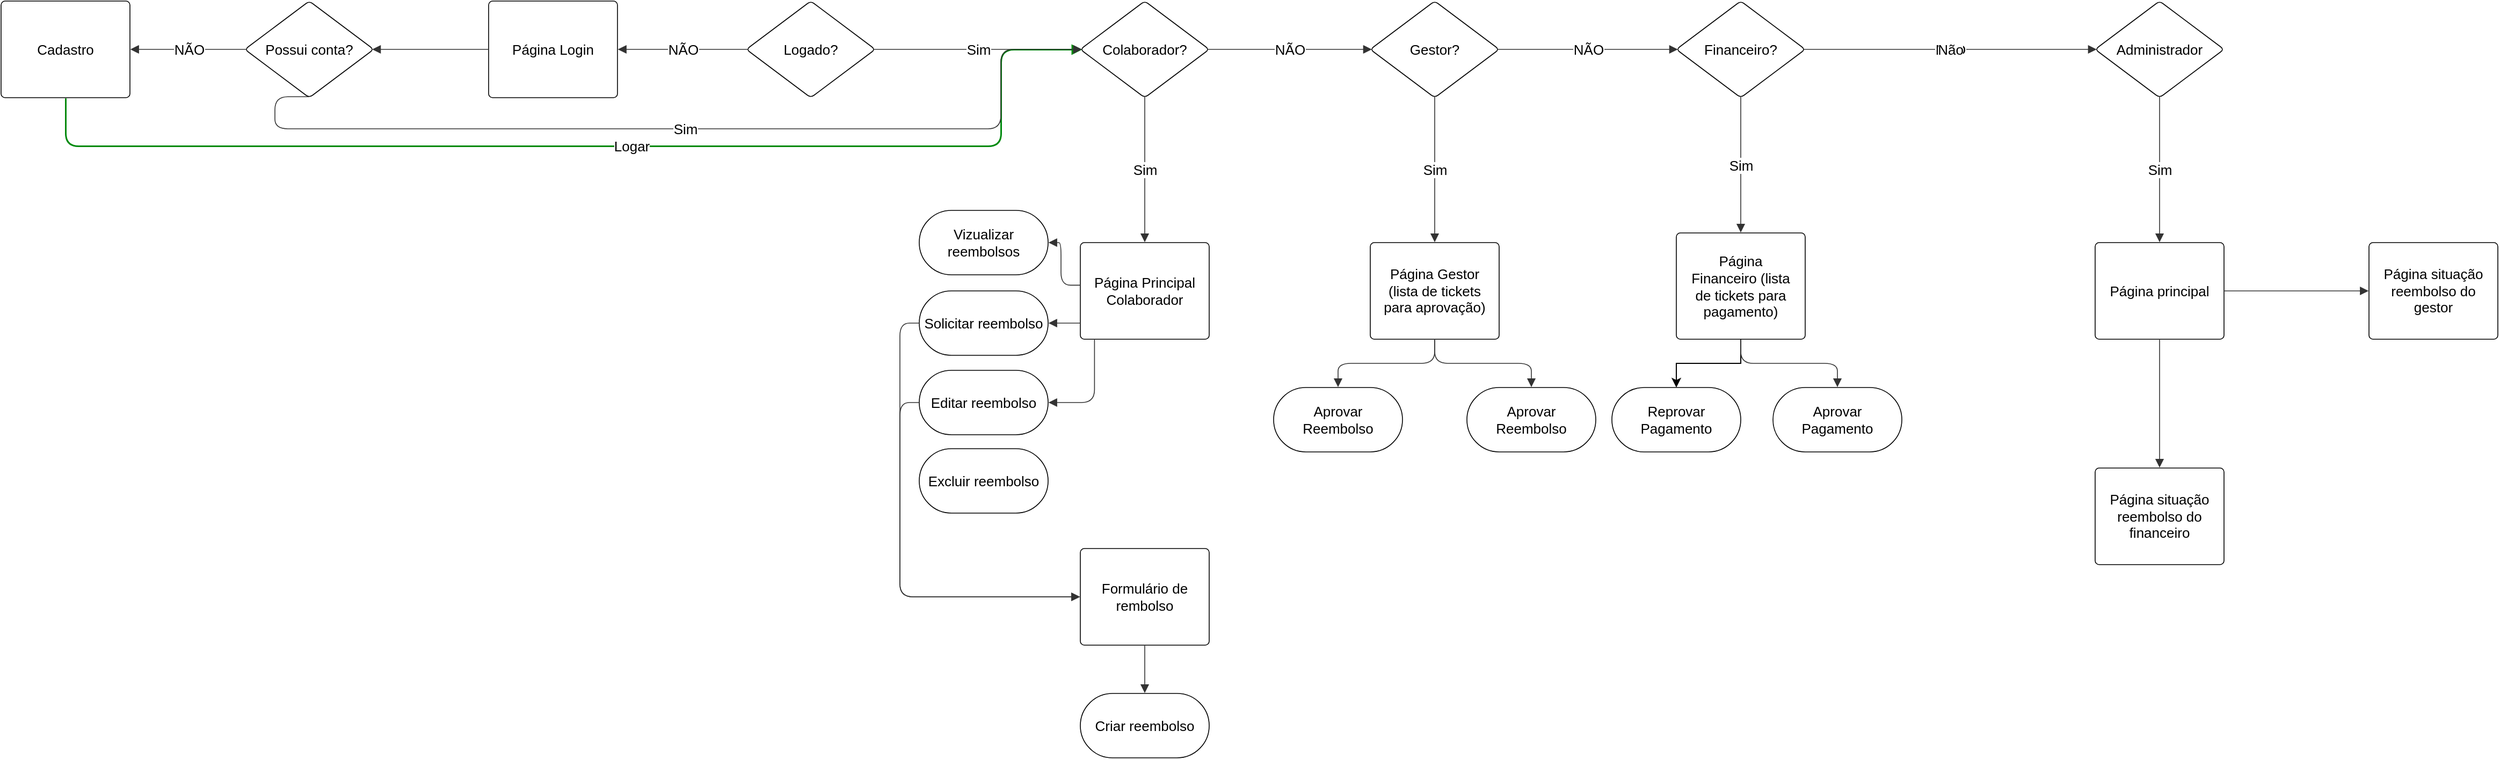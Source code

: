 <mxfile version="20.2.3" type="github"><diagram id="9Te4pjNehfaBVy_GRThj" name="Página-1"><mxGraphModel dx="2728" dy="1985" grid="1" gridSize="10" guides="1" tooltips="1" connect="1" arrows="1" fold="1" page="1" pageScale="1" pageWidth="827" pageHeight="1169" math="0" shadow="0"><root><mxCell id="0"/><mxCell id="1" parent="0"/><UserObject label="Logado?" lucidchartObjectId="XOjHSkX8kQoo" id="vrkqQlgJS52YbvUf7Ecs-1"><mxCell style="html=1;overflow=block;blockSpacing=1;whiteSpace=wrap;rhombus;fontSize=13;fontColor=default;align=center;spacing=3.8;strokeOpacity=100;fillOpacity=100;rounded=1;absoluteArcSize=1;arcSize=7.5;fillColor=#ffffff;strokeWidth=0.8;" vertex="1" parent="1"><mxGeometry x="1639" y="150" width="120" height="90" as="geometry"/></mxCell></UserObject><UserObject label="" lucidchartObjectId="ZOjHbGPP~kHC" id="vrkqQlgJS52YbvUf7Ecs-2"><mxCell style="html=1;jettySize=18;whiteSpace=wrap;fontSize=13;fontColor=default;align=center;strokeColor=#333333;strokeOpacity=100;strokeWidth=0.8;rounded=1;arcSize=24;edgeStyle=orthogonalEdgeStyle;startArrow=none;endArrow=block;endFill=1;exitX=0.988;exitY=0.5;exitPerimeter=0;entryX=0.012;entryY=0.5;entryPerimeter=0;" edge="1" parent="1" source="vrkqQlgJS52YbvUf7Ecs-1" target="vrkqQlgJS52YbvUf7Ecs-6"><mxGeometry width="100" height="100" relative="1" as="geometry"><Array as="points"/></mxGeometry></mxCell></UserObject><mxCell id="vrkqQlgJS52YbvUf7Ecs-3" value="Sim" style="text;html=1;resizable=0;labelBackgroundColor=default;align=center;verticalAlign=middle;fontColor=default;fontSize=13;" vertex="1" parent="vrkqQlgJS52YbvUf7Ecs-2"><mxGeometry relative="1" as="geometry"/></mxCell><UserObject label="" lucidchartObjectId="1OjHkATYILec" id="vrkqQlgJS52YbvUf7Ecs-4"><mxCell style="html=1;jettySize=18;whiteSpace=wrap;fontSize=13;fontColor=default;align=center;strokeColor=#333333;strokeOpacity=100;strokeWidth=0.8;rounded=1;arcSize=24;edgeStyle=orthogonalEdgeStyle;startArrow=none;endArrow=block;endFill=1;exitX=0.012;exitY=0.5;exitPerimeter=0;entryX=1.003;entryY=0.5;entryPerimeter=0;" edge="1" parent="1" source="vrkqQlgJS52YbvUf7Ecs-1" target="vrkqQlgJS52YbvUf7Ecs-7"><mxGeometry width="100" height="100" relative="1" as="geometry"><Array as="points"/></mxGeometry></mxCell></UserObject><mxCell id="vrkqQlgJS52YbvUf7Ecs-5" value="NÃO" style="text;html=1;resizable=0;labelBackgroundColor=default;align=center;verticalAlign=middle;fontColor=default;fontSize=13;" vertex="1" parent="vrkqQlgJS52YbvUf7Ecs-4"><mxGeometry relative="1" as="geometry"/></mxCell><UserObject label="Colaborador?" lucidchartObjectId="FPjHzdDUfq2x" id="vrkqQlgJS52YbvUf7Ecs-6"><mxCell style="html=1;overflow=block;blockSpacing=1;whiteSpace=wrap;rhombus;fontSize=13;fontColor=default;align=center;spacing=3.8;strokeOpacity=100;fillOpacity=100;rounded=1;absoluteArcSize=1;arcSize=7.5;fillColor=#ffffff;strokeWidth=0.8;" vertex="1" parent="1"><mxGeometry x="1950" y="150" width="120" height="90" as="geometry"/></mxCell></UserObject><UserObject label="Página Login" lucidchartObjectId="-SjHV7Z_Ojkh" id="vrkqQlgJS52YbvUf7Ecs-7"><mxCell style="html=1;overflow=block;blockSpacing=1;whiteSpace=wrap;fontSize=13;fontColor=default;align=center;spacing=9;strokeOpacity=100;fillOpacity=100;rounded=1;absoluteArcSize=1;arcSize=7.5;fillColor=#ffffff;strokeWidth=0.8;" vertex="1" parent="1"><mxGeometry x="1399" y="150" width="120" height="90" as="geometry"/></mxCell></UserObject><UserObject label="Cadastro" lucidchartObjectId="jUjHEkPG7Bgk" id="vrkqQlgJS52YbvUf7Ecs-8"><mxCell style="html=1;overflow=block;blockSpacing=1;whiteSpace=wrap;fontSize=13;fontColor=default;align=center;spacing=9;strokeOpacity=100;fillOpacity=100;rounded=1;absoluteArcSize=1;arcSize=7.5;fillColor=#ffffff;strokeWidth=0.8;" vertex="1" parent="1"><mxGeometry x="945" y="150" width="120" height="90" as="geometry"/></mxCell></UserObject><UserObject label="" lucidchartObjectId="JVjHKe44sZPK" id="vrkqQlgJS52YbvUf7Ecs-9"><mxCell style="html=1;jettySize=18;whiteSpace=wrap;fontSize=13;fontColor=default;align=center;strokeColor=#333333;strokeOpacity=100;strokeWidth=0.8;rounded=1;arcSize=24;edgeStyle=orthogonalEdgeStyle;startArrow=none;endArrow=block;endFill=1;exitX=0.5;exitY=0.99;exitPerimeter=0;entryX=0.5;entryY=-0.004;entryPerimeter=0;" edge="1" parent="1" source="vrkqQlgJS52YbvUf7Ecs-6" target="vrkqQlgJS52YbvUf7Ecs-11"><mxGeometry width="100" height="100" relative="1" as="geometry"><Array as="points"/></mxGeometry></mxCell></UserObject><mxCell id="vrkqQlgJS52YbvUf7Ecs-10" value="Sim" style="text;html=1;resizable=0;labelBackgroundColor=default;align=center;verticalAlign=middle;fontColor=default;fontSize=13;" vertex="1" parent="vrkqQlgJS52YbvUf7Ecs-9"><mxGeometry relative="1" as="geometry"/></mxCell><UserObject label="Página Principal Colaborador" lucidchartObjectId="sWjHzafBdCS7" id="vrkqQlgJS52YbvUf7Ecs-11"><mxCell style="html=1;overflow=block;blockSpacing=1;whiteSpace=wrap;fontSize=13;fontColor=default;align=center;spacing=9;strokeOpacity=100;fillOpacity=100;rounded=1;absoluteArcSize=1;arcSize=7.5;fillColor=#ffffff;strokeWidth=0.8;" vertex="1" parent="1"><mxGeometry x="1950" y="375" width="120" height="90" as="geometry"/></mxCell></UserObject><UserObject label="" lucidchartObjectId="kXjHMBJE1-88" id="vrkqQlgJS52YbvUf7Ecs-12"><mxCell style="html=1;jettySize=18;whiteSpace=wrap;fontSize=13;strokeColor=#008a0e;strokeOpacity=100;strokeWidth=1.5;rounded=1;arcSize=24;edgeStyle=orthogonalEdgeStyle;startArrow=none;endArrow=block;endFill=1;exitX=0.5;exitY=1.004;exitPerimeter=0;entryX=0.012;entryY=0.5;entryPerimeter=0;" edge="1" parent="1" source="vrkqQlgJS52YbvUf7Ecs-8" target="vrkqQlgJS52YbvUf7Ecs-6"><mxGeometry width="100" height="100" relative="1" as="geometry"><Array as="points"><mxPoint x="1005" y="285"/><mxPoint x="1876" y="285"/><mxPoint x="1876" y="195"/></Array></mxGeometry></mxCell></UserObject><mxCell id="vrkqQlgJS52YbvUf7Ecs-13" value="Logar" style="text;html=1;resizable=0;labelBackgroundColor=default;align=center;verticalAlign=middle;fontColor=default;fontSize=13;" vertex="1" parent="vrkqQlgJS52YbvUf7Ecs-12"><mxGeometry x="0.056" relative="1" as="geometry"/></mxCell><UserObject label="Formulário de rembolso" lucidchartObjectId="pXjHs4u4kQ.9" id="vrkqQlgJS52YbvUf7Ecs-14"><mxCell style="html=1;overflow=block;blockSpacing=1;whiteSpace=wrap;fontSize=13;fontColor=default;align=center;spacing=9;strokeOpacity=100;fillOpacity=100;rounded=1;absoluteArcSize=1;arcSize=7.5;fillColor=#ffffff;strokeWidth=0.8;" vertex="1" parent="1"><mxGeometry x="1950" y="660" width="120" height="90" as="geometry"/></mxCell></UserObject><UserObject label="" lucidchartObjectId="sYjHj3mG5-hl" id="vrkqQlgJS52YbvUf7Ecs-15"><mxCell style="html=1;jettySize=18;whiteSpace=wrap;fontSize=13;fontColor=default;align=center;strokeColor=#333333;strokeOpacity=100;strokeWidth=0.8;rounded=1;arcSize=24;edgeStyle=orthogonalEdgeStyle;startArrow=none;endArrow=block;endFill=1;exitX=0.988;exitY=0.5;exitPerimeter=0;entryX=0.012;entryY=0.5;entryPerimeter=0;" edge="1" parent="1" source="vrkqQlgJS52YbvUf7Ecs-6" target="vrkqQlgJS52YbvUf7Ecs-18"><mxGeometry width="100" height="100" relative="1" as="geometry"><Array as="points"/></mxGeometry></mxCell></UserObject><mxCell id="vrkqQlgJS52YbvUf7Ecs-16" value="NÃO" style="text;html=1;resizable=0;labelBackgroundColor=default;align=center;verticalAlign=middle;fontColor=default;fontSize=13;" vertex="1" parent="vrkqQlgJS52YbvUf7Ecs-15"><mxGeometry relative="1" as="geometry"/></mxCell><UserObject label="Possui conta?" lucidchartObjectId="ZZjHur66PsgQ" id="vrkqQlgJS52YbvUf7Ecs-17"><mxCell style="html=1;overflow=block;blockSpacing=1;whiteSpace=wrap;rhombus;fontSize=13;fontColor=default;align=center;spacing=3.8;strokeOpacity=100;fillOpacity=100;rounded=1;absoluteArcSize=1;arcSize=7.5;fillColor=#ffffff;strokeWidth=0.8;" vertex="1" parent="1"><mxGeometry x="1172" y="150" width="120" height="90" as="geometry"/></mxCell></UserObject><UserObject label="Gestor?" lucidchartObjectId="50jH91rScGbd" id="vrkqQlgJS52YbvUf7Ecs-18"><mxCell style="html=1;overflow=block;blockSpacing=1;whiteSpace=wrap;rhombus;fontSize=13;fontColor=default;align=center;spacing=3.8;strokeOpacity=100;fillOpacity=100;rounded=1;absoluteArcSize=1;arcSize=7.5;fillColor=#ffffff;strokeWidth=0.8;" vertex="1" parent="1"><mxGeometry x="2220" y="150" width="120" height="90" as="geometry"/></mxCell></UserObject><UserObject label="" lucidchartObjectId="x1jHyu-e1T4~" id="vrkqQlgJS52YbvUf7Ecs-19"><mxCell style="html=1;jettySize=18;whiteSpace=wrap;fontSize=13;fontColor=default;align=center;strokeColor=#333333;strokeOpacity=100;strokeWidth=0.8;rounded=1;arcSize=24;edgeStyle=orthogonalEdgeStyle;startArrow=none;endArrow=block;endFill=1;exitX=0.5;exitY=0.99;exitPerimeter=0;entryX=0.5;entryY=-0.004;entryPerimeter=0;" edge="1" parent="1" source="vrkqQlgJS52YbvUf7Ecs-18" target="vrkqQlgJS52YbvUf7Ecs-21"><mxGeometry width="100" height="100" relative="1" as="geometry"><Array as="points"/></mxGeometry></mxCell></UserObject><mxCell id="vrkqQlgJS52YbvUf7Ecs-20" value="Sim" style="text;html=1;resizable=0;labelBackgroundColor=default;align=center;verticalAlign=middle;fontColor=default;fontSize=13;" vertex="1" parent="vrkqQlgJS52YbvUf7Ecs-19"><mxGeometry relative="1" as="geometry"/></mxCell><UserObject label="Página Gestor (lista de tickets para aprovação)" lucidchartObjectId="z1jH.JxwAUMr" id="vrkqQlgJS52YbvUf7Ecs-21"><mxCell style="html=1;overflow=block;blockSpacing=1;whiteSpace=wrap;fontSize=13;fontColor=default;align=center;spacing=9;strokeOpacity=100;fillOpacity=100;rounded=1;absoluteArcSize=1;arcSize=7.5;fillColor=#ffffff;strokeWidth=0.8;" vertex="1" parent="1"><mxGeometry x="2220" y="375" width="120" height="90" as="geometry"/></mxCell></UserObject><UserObject label="" lucidchartObjectId="x2jH_sxb1UuH" id="vrkqQlgJS52YbvUf7Ecs-22"><mxCell style="html=1;jettySize=18;whiteSpace=wrap;fontSize=13;strokeColor=#333333;strokeOpacity=100;strokeWidth=0.8;rounded=1;arcSize=24;edgeStyle=orthogonalEdgeStyle;startArrow=none;endArrow=block;endFill=1;exitX=-0.003;exitY=0.5;exitPerimeter=0;entryX=0.988;entryY=0.5;entryPerimeter=0;" edge="1" parent="1" source="vrkqQlgJS52YbvUf7Ecs-7" target="vrkqQlgJS52YbvUf7Ecs-17"><mxGeometry width="100" height="100" relative="1" as="geometry"><Array as="points"/></mxGeometry></mxCell></UserObject><UserObject label="" lucidchartObjectId="K2jHNzq8_0NA" id="vrkqQlgJS52YbvUf7Ecs-23"><mxCell style="html=1;jettySize=18;whiteSpace=wrap;fontSize=13;fontColor=default;align=center;strokeColor=#333333;strokeOpacity=100;strokeWidth=0.8;rounded=1;arcSize=24;edgeStyle=orthogonalEdgeStyle;startArrow=none;endArrow=block;endFill=1;exitX=0.5;exitY=0.99;exitPerimeter=0;entryX=0.012;entryY=0.5;entryPerimeter=0;" edge="1" parent="1" source="vrkqQlgJS52YbvUf7Ecs-17" target="vrkqQlgJS52YbvUf7Ecs-6"><mxGeometry width="100" height="100" relative="1" as="geometry"><Array as="points"><mxPoint x="1200" y="269"/><mxPoint x="1876" y="269"/><mxPoint x="1876" y="195"/></Array></mxGeometry></mxCell></UserObject><mxCell id="vrkqQlgJS52YbvUf7Ecs-24" value="Sim" style="text;html=1;resizable=0;labelBackgroundColor=default;align=center;verticalAlign=middle;fontColor=default;fontSize=13;" vertex="1" parent="vrkqQlgJS52YbvUf7Ecs-23"><mxGeometry relative="1" as="geometry"/></mxCell><UserObject label="" lucidchartObjectId="b3jHCD5_3uqr" id="vrkqQlgJS52YbvUf7Ecs-25"><mxCell style="html=1;jettySize=18;whiteSpace=wrap;fontSize=13;fontColor=default;align=center;strokeColor=#333333;strokeOpacity=100;strokeWidth=0.8;rounded=1;arcSize=24;edgeStyle=orthogonalEdgeStyle;startArrow=none;endArrow=block;endFill=1;exitX=0.012;exitY=0.5;exitPerimeter=0;entryX=1.003;entryY=0.5;entryPerimeter=0;" edge="1" parent="1" source="vrkqQlgJS52YbvUf7Ecs-17" target="vrkqQlgJS52YbvUf7Ecs-8"><mxGeometry width="100" height="100" relative="1" as="geometry"><Array as="points"/></mxGeometry></mxCell></UserObject><mxCell id="vrkqQlgJS52YbvUf7Ecs-26" value="NÃO" style="text;html=1;resizable=0;labelBackgroundColor=default;align=center;verticalAlign=middle;fontColor=default;fontSize=13;" vertex="1" parent="vrkqQlgJS52YbvUf7Ecs-25"><mxGeometry relative="1" as="geometry"/></mxCell><UserObject label="" lucidchartObjectId="i3jHSAzazqEw" id="vrkqQlgJS52YbvUf7Ecs-27"><mxCell style="html=1;jettySize=18;whiteSpace=wrap;fontSize=13;fontColor=default;align=center;strokeColor=#333333;strokeOpacity=100;strokeWidth=0.8;rounded=1;arcSize=24;edgeStyle=orthogonalEdgeStyle;startArrow=none;endArrow=block;endFill=1;exitX=0.988;exitY=0.5;exitPerimeter=0;entryX=0.012;entryY=0.5;entryPerimeter=0;" edge="1" parent="1" source="vrkqQlgJS52YbvUf7Ecs-38" target="vrkqQlgJS52YbvUf7Ecs-30"><mxGeometry width="100" height="100" relative="1" as="geometry"><Array as="points"/></mxGeometry></mxCell></UserObject><mxCell id="vrkqQlgJS52YbvUf7Ecs-28" value="NÃO" style="text;html=1;resizable=0;labelBackgroundColor=default;align=center;verticalAlign=middle;fontColor=default;fontSize=13;" vertex="1" parent="vrkqQlgJS52YbvUf7Ecs-27"><mxGeometry relative="1" as="geometry"/></mxCell><mxCell id="vrkqQlgJS52YbvUf7Ecs-29" value="Não" style="text;html=1;resizable=0;labelBackgroundColor=default;align=center;verticalAlign=middle;fontColor=default;fontSize=13;" vertex="1" parent="vrkqQlgJS52YbvUf7Ecs-27"><mxGeometry relative="1" as="geometry"/></mxCell><UserObject label="Administrador" lucidchartObjectId="j3jH9R9zQOyV" id="vrkqQlgJS52YbvUf7Ecs-30"><mxCell style="html=1;overflow=block;blockSpacing=1;whiteSpace=wrap;rhombus;fontSize=13;fontColor=default;align=center;spacing=3.8;strokeOpacity=100;fillOpacity=100;rounded=1;absoluteArcSize=1;arcSize=7.5;fillColor=#ffffff;strokeWidth=0.8;" vertex="1" parent="1"><mxGeometry x="2895" y="150" width="120" height="90" as="geometry"/></mxCell></UserObject><UserObject label="" lucidchartObjectId="08jHgqllUm8w" id="vrkqQlgJS52YbvUf7Ecs-31"><mxCell style="html=1;jettySize=18;whiteSpace=wrap;fontSize=13;fontColor=default;align=center;strokeColor=#333333;strokeOpacity=100;strokeWidth=0.8;rounded=1;arcSize=24;edgeStyle=orthogonalEdgeStyle;startArrow=none;endArrow=block;endFill=1;exitX=0.5;exitY=0.99;exitPerimeter=0;entryX=0.5;entryY=-0.004;entryPerimeter=0;" edge="1" parent="1" source="vrkqQlgJS52YbvUf7Ecs-30" target="vrkqQlgJS52YbvUf7Ecs-33"><mxGeometry width="100" height="100" relative="1" as="geometry"><Array as="points"/></mxGeometry></mxCell></UserObject><mxCell id="vrkqQlgJS52YbvUf7Ecs-32" value="Sim" style="text;html=1;resizable=0;labelBackgroundColor=default;align=center;verticalAlign=middle;fontColor=default;fontSize=13;" vertex="1" parent="vrkqQlgJS52YbvUf7Ecs-31"><mxGeometry relative="1" as="geometry"/></mxCell><UserObject label="Página principal" lucidchartObjectId="18jHpShaY8s." id="vrkqQlgJS52YbvUf7Ecs-33"><mxCell style="html=1;overflow=block;blockSpacing=1;whiteSpace=wrap;fontSize=13;fontColor=default;align=center;spacing=9;strokeOpacity=100;fillOpacity=100;rounded=1;absoluteArcSize=1;arcSize=7.5;fillColor=#ffffff;strokeWidth=0.8;" vertex="1" parent="1"><mxGeometry x="2895" y="375" width="120" height="90" as="geometry"/></mxCell></UserObject><UserObject label="" lucidchartObjectId="r9jH2ByoxzI-" id="vrkqQlgJS52YbvUf7Ecs-34"><mxCell style="html=1;jettySize=18;whiteSpace=wrap;fontSize=13;strokeColor=#333333;strokeOpacity=100;strokeWidth=0.8;rounded=1;arcSize=24;edgeStyle=orthogonalEdgeStyle;startArrow=none;endArrow=block;endFill=1;exitX=1.003;exitY=0.5;exitPerimeter=0;entryX=-0.003;entryY=0.5;entryPerimeter=0;" edge="1" parent="1" source="vrkqQlgJS52YbvUf7Ecs-33" target="vrkqQlgJS52YbvUf7Ecs-35"><mxGeometry width="100" height="100" relative="1" as="geometry"><Array as="points"/></mxGeometry></mxCell></UserObject><UserObject label="Página situação reembolso do gestor " lucidchartObjectId="s9jHhhvXoVMG" id="vrkqQlgJS52YbvUf7Ecs-35"><mxCell style="html=1;overflow=block;blockSpacing=1;whiteSpace=wrap;fontSize=13;fontColor=default;align=center;spacing=9;strokeOpacity=100;fillOpacity=100;rounded=1;absoluteArcSize=1;arcSize=7.5;fillColor=#ffffff;strokeWidth=0.8;" vertex="1" parent="1"><mxGeometry x="3150" y="375" width="120" height="90" as="geometry"/></mxCell></UserObject><UserObject label="" lucidchartObjectId="X9jHYRoA8-Ne" id="vrkqQlgJS52YbvUf7Ecs-36"><mxCell style="html=1;jettySize=18;whiteSpace=wrap;fontSize=13;strokeColor=#333333;strokeOpacity=100;strokeWidth=0.8;rounded=1;arcSize=24;edgeStyle=orthogonalEdgeStyle;startArrow=none;endArrow=block;endFill=1;exitX=0.5;exitY=1.004;exitPerimeter=0;entryX=0.5;entryY=-0.004;entryPerimeter=0;" edge="1" parent="1" source="vrkqQlgJS52YbvUf7Ecs-33" target="vrkqQlgJS52YbvUf7Ecs-37"><mxGeometry width="100" height="100" relative="1" as="geometry"><Array as="points"/></mxGeometry></mxCell></UserObject><UserObject label="Página situação reembolso do financeiro" lucidchartObjectId="Y9jHQy9kGFIi" id="vrkqQlgJS52YbvUf7Ecs-37"><mxCell style="html=1;overflow=block;blockSpacing=1;whiteSpace=wrap;fontSize=13;fontColor=default;align=center;spacing=9;strokeOpacity=100;fillOpacity=100;rounded=1;absoluteArcSize=1;arcSize=7.5;fillColor=#ffffff;strokeWidth=0.8;" vertex="1" parent="1"><mxGeometry x="2895" y="585" width="120" height="90" as="geometry"/></mxCell></UserObject><UserObject label="Financeiro?" lucidchartObjectId="K-jHoJWLSJks" id="vrkqQlgJS52YbvUf7Ecs-38"><mxCell style="html=1;overflow=block;blockSpacing=1;whiteSpace=wrap;rhombus;fontSize=13;fontColor=default;align=center;spacing=3.8;strokeOpacity=100;fillOpacity=100;rounded=1;absoluteArcSize=1;arcSize=7.5;fillColor=#ffffff;strokeWidth=0.8;" vertex="1" parent="1"><mxGeometry x="2505" y="150" width="120" height="90" as="geometry"/></mxCell></UserObject><UserObject label="" lucidchartObjectId="K-jHABhFNWMM" id="vrkqQlgJS52YbvUf7Ecs-39"><mxCell style="html=1;jettySize=18;whiteSpace=wrap;fontSize=13;fontColor=default;align=center;strokeColor=#333333;strokeOpacity=100;strokeWidth=0.8;rounded=1;arcSize=24;edgeStyle=orthogonalEdgeStyle;startArrow=none;endArrow=block;endFill=1;exitX=0.5;exitY=0.99;exitPerimeter=0;entryX=0.5;entryY=-0.004;entryPerimeter=0;" edge="1" parent="1" source="vrkqQlgJS52YbvUf7Ecs-38" target="vrkqQlgJS52YbvUf7Ecs-41"><mxGeometry width="100" height="100" relative="1" as="geometry"><Array as="points"/></mxGeometry></mxCell></UserObject><mxCell id="vrkqQlgJS52YbvUf7Ecs-40" value="Sim" style="text;html=1;resizable=0;labelBackgroundColor=default;align=center;verticalAlign=middle;fontColor=default;fontSize=13;" vertex="1" parent="vrkqQlgJS52YbvUf7Ecs-39"><mxGeometry relative="1" as="geometry"/></mxCell><mxCell id="vrkqQlgJS52YbvUf7Ecs-62" style="edgeStyle=orthogonalEdgeStyle;rounded=0;orthogonalLoop=1;jettySize=auto;html=1;" edge="1" parent="1" source="vrkqQlgJS52YbvUf7Ecs-41" target="vrkqQlgJS52YbvUf7Ecs-56"><mxGeometry relative="1" as="geometry"/></mxCell><UserObject label="Página Financeiro (lista de tickets para pagamento)" lucidchartObjectId="K-jHQDY4ecLm" id="vrkqQlgJS52YbvUf7Ecs-41"><mxCell style="html=1;overflow=block;blockSpacing=1;whiteSpace=wrap;fontSize=13;fontColor=default;align=center;spacing=9;strokeOpacity=100;fillOpacity=100;rounded=1;absoluteArcSize=1;arcSize=7.5;fillColor=#ffffff;strokeWidth=0.8;" vertex="1" parent="1"><mxGeometry x="2505" y="366" width="120" height="99" as="geometry"/></mxCell></UserObject><UserObject label="" lucidchartObjectId="P-jHFQ0VvLsF" id="vrkqQlgJS52YbvUf7Ecs-42"><mxCell style="html=1;jettySize=18;whiteSpace=wrap;fontSize=13;fontColor=default;align=center;strokeColor=#333333;strokeOpacity=100;strokeWidth=0.8;rounded=1;arcSize=24;edgeStyle=orthogonalEdgeStyle;startArrow=none;endArrow=block;endFill=1;exitX=0.988;exitY=0.5;exitPerimeter=0;entryX=0.012;entryY=0.5;entryPerimeter=0;" edge="1" parent="1" source="vrkqQlgJS52YbvUf7Ecs-18" target="vrkqQlgJS52YbvUf7Ecs-38"><mxGeometry width="100" height="100" relative="1" as="geometry"><Array as="points"/></mxGeometry></mxCell></UserObject><mxCell id="vrkqQlgJS52YbvUf7Ecs-43" value="NÃO" style="text;html=1;resizable=0;labelBackgroundColor=default;align=center;verticalAlign=middle;fontColor=default;fontSize=13;" vertex="1" parent="vrkqQlgJS52YbvUf7Ecs-42"><mxGeometry relative="1" as="geometry"/></mxCell><UserObject label="Solicitar reembolso" lucidchartObjectId="K.jHHEqBNAj9" id="vrkqQlgJS52YbvUf7Ecs-44"><mxCell style="html=1;overflow=block;blockSpacing=1;whiteSpace=wrap;rounded=1;arcSize=50;fontSize=13;fontColor=default;align=center;spacing=3.8;strokeOpacity=100;fillOpacity=100;fillColor=#ffffff;strokeWidth=0.8;" vertex="1" parent="1"><mxGeometry x="1800" y="420" width="120" height="60" as="geometry"/></mxCell></UserObject><UserObject label="" lucidchartObjectId="j~jH-YfkYjQ3" id="vrkqQlgJS52YbvUf7Ecs-45"><mxCell style="html=1;jettySize=18;whiteSpace=wrap;fontSize=13;strokeColor=#333333;strokeOpacity=100;strokeWidth=0.8;rounded=1;arcSize=24;edgeStyle=orthogonalEdgeStyle;startArrow=none;endArrow=block;endFill=1;exitX=-0.003;exitY=0.833;exitPerimeter=0;entryX=1.003;entryY=0.5;entryPerimeter=0;" edge="1" parent="1" source="vrkqQlgJS52YbvUf7Ecs-11" target="vrkqQlgJS52YbvUf7Ecs-44"><mxGeometry width="100" height="100" relative="1" as="geometry"><Array as="points"/></mxGeometry></mxCell></UserObject><UserObject label="Vizualizar reembolsos" lucidchartObjectId="r~jHfPa4vsxw" id="vrkqQlgJS52YbvUf7Ecs-46"><mxCell style="html=1;overflow=block;blockSpacing=1;whiteSpace=wrap;rounded=1;arcSize=50;fontSize=13;fontColor=default;align=center;spacing=3.8;strokeOpacity=100;fillOpacity=100;fillColor=#ffffff;strokeWidth=0.8;" vertex="1" parent="1"><mxGeometry x="1800" y="345" width="120" height="60" as="geometry"/></mxCell></UserObject><UserObject label="" lucidchartObjectId="D~jHjcW3pRI2" id="vrkqQlgJS52YbvUf7Ecs-47"><mxCell style="html=1;jettySize=18;whiteSpace=wrap;fontSize=13;strokeColor=#333333;strokeOpacity=100;strokeWidth=0.8;rounded=1;arcSize=24;edgeStyle=orthogonalEdgeStyle;startArrow=none;endArrow=block;endFill=1;exitX=-0.003;exitY=0.441;exitPerimeter=0;entryX=1.003;entryY=0.5;entryPerimeter=0;" edge="1" parent="1" source="vrkqQlgJS52YbvUf7Ecs-11" target="vrkqQlgJS52YbvUf7Ecs-46"><mxGeometry width="100" height="100" relative="1" as="geometry"><Array as="points"/></mxGeometry></mxCell></UserObject><UserObject label="Editar reembolso" lucidchartObjectId="hakHCrWoS5X6" id="vrkqQlgJS52YbvUf7Ecs-48"><mxCell style="html=1;overflow=block;blockSpacing=1;whiteSpace=wrap;rounded=1;arcSize=50;fontSize=13;fontColor=default;align=center;spacing=3.8;strokeOpacity=100;fillOpacity=100;fillColor=#ffffff;strokeWidth=0.8;" vertex="1" parent="1"><mxGeometry x="1800" y="494" width="120" height="60" as="geometry"/></mxCell></UserObject><UserObject label="Criar reembolso" lucidchartObjectId="sakH3zJF1S6a" id="vrkqQlgJS52YbvUf7Ecs-49"><mxCell style="html=1;overflow=block;blockSpacing=1;whiteSpace=wrap;rounded=1;arcSize=50;fontSize=13;fontColor=default;align=center;spacing=3.8;strokeOpacity=100;fillOpacity=100;fillColor=#ffffff;strokeWidth=0.8;" vertex="1" parent="1"><mxGeometry x="1950" y="795" width="120" height="60" as="geometry"/></mxCell></UserObject><UserObject label="" lucidchartObjectId="wakHd~fMb9Mz" id="vrkqQlgJS52YbvUf7Ecs-50"><mxCell style="html=1;jettySize=18;whiteSpace=wrap;fontSize=13;strokeColor=#333333;strokeOpacity=100;strokeWidth=0.8;rounded=1;arcSize=24;edgeStyle=orthogonalEdgeStyle;startArrow=none;endArrow=block;endFill=1;exitX=0.5;exitY=1.004;exitPerimeter=0;entryX=0.5;entryY=-0.006;entryPerimeter=0;" edge="1" parent="1" source="vrkqQlgJS52YbvUf7Ecs-14" target="vrkqQlgJS52YbvUf7Ecs-49"><mxGeometry width="100" height="100" relative="1" as="geometry"><Array as="points"/></mxGeometry></mxCell></UserObject><UserObject label="" lucidchartObjectId="-akH1bsN694P" id="vrkqQlgJS52YbvUf7Ecs-51"><mxCell style="html=1;jettySize=18;whiteSpace=wrap;fontSize=13;strokeColor=#333333;strokeOpacity=100;strokeWidth=0.8;rounded=1;arcSize=24;edgeStyle=orthogonalEdgeStyle;startArrow=none;endArrow=block;endFill=1;exitX=0.11;exitY=1.004;exitPerimeter=0;entryX=1.003;entryY=0.5;entryPerimeter=0;" edge="1" parent="1" source="vrkqQlgJS52YbvUf7Ecs-11" target="vrkqQlgJS52YbvUf7Ecs-48"><mxGeometry width="100" height="100" relative="1" as="geometry"><Array as="points"/></mxGeometry></mxCell></UserObject><UserObject label="Aprovar Reembolso" lucidchartObjectId="lbkH_YYwiW.1" id="vrkqQlgJS52YbvUf7Ecs-52"><mxCell style="html=1;overflow=block;blockSpacing=1;whiteSpace=wrap;rounded=1;arcSize=50;fontSize=13;fontColor=default;align=center;spacing=3.8;strokeOpacity=100;fillOpacity=100;fillColor=#ffffff;strokeWidth=0.8;" vertex="1" parent="1"><mxGeometry x="2130" y="510" width="120" height="60" as="geometry"/></mxCell></UserObject><UserObject label="" lucidchartObjectId="CbkHEslFnjKv" id="vrkqQlgJS52YbvUf7Ecs-53"><mxCell style="html=1;jettySize=18;whiteSpace=wrap;fontSize=13;strokeColor=#333333;strokeOpacity=100;strokeWidth=0.8;rounded=1;arcSize=24;edgeStyle=orthogonalEdgeStyle;startArrow=none;endArrow=block;endFill=1;exitX=0.5;exitY=1.004;exitPerimeter=0;entryX=0.5;entryY=-0.006;entryPerimeter=0;" edge="1" parent="1" source="vrkqQlgJS52YbvUf7Ecs-21" target="vrkqQlgJS52YbvUf7Ecs-52"><mxGeometry width="100" height="100" relative="1" as="geometry"><Array as="points"/></mxGeometry></mxCell></UserObject><UserObject label="Aprovar Reembolso" lucidchartObjectId="HbkHZcFG43we" id="vrkqQlgJS52YbvUf7Ecs-54"><mxCell style="html=1;overflow=block;blockSpacing=1;whiteSpace=wrap;rounded=1;arcSize=50;fontSize=13;fontColor=default;align=center;spacing=3.8;strokeOpacity=100;fillOpacity=100;fillColor=#ffffff;strokeWidth=0.8;" vertex="1" parent="1"><mxGeometry x="2310" y="510" width="120" height="60" as="geometry"/></mxCell></UserObject><UserObject label="" lucidchartObjectId="PbkHiJgdlc9U" id="vrkqQlgJS52YbvUf7Ecs-55"><mxCell style="html=1;jettySize=18;whiteSpace=wrap;fontSize=13;strokeColor=#333333;strokeOpacity=100;strokeWidth=0.8;rounded=1;arcSize=24;edgeStyle=orthogonalEdgeStyle;startArrow=none;endArrow=block;endFill=1;exitX=0.5;exitY=1.004;exitPerimeter=0;entryX=0.5;entryY=-0.006;entryPerimeter=0;" edge="1" parent="1" source="vrkqQlgJS52YbvUf7Ecs-21" target="vrkqQlgJS52YbvUf7Ecs-54"><mxGeometry width="100" height="100" relative="1" as="geometry"><Array as="points"/></mxGeometry></mxCell></UserObject><UserObject label="Reprovar Pagamento" lucidchartObjectId="LckH8eQIEZZW" id="vrkqQlgJS52YbvUf7Ecs-56"><mxCell style="html=1;overflow=block;blockSpacing=1;whiteSpace=wrap;rounded=1;arcSize=50;fontSize=13;fontColor=default;align=center;spacing=3.8;strokeOpacity=100;fillOpacity=100;fillColor=#ffffff;strokeWidth=0.8;" vertex="1" parent="1"><mxGeometry x="2445" y="510" width="120" height="60" as="geometry"/></mxCell></UserObject><UserObject label="Aprovar Pagamento" lucidchartObjectId="OckHnAkZdJgW" id="vrkqQlgJS52YbvUf7Ecs-57"><mxCell style="html=1;overflow=block;blockSpacing=1;whiteSpace=wrap;rounded=1;arcSize=50;fontSize=13;fontColor=default;align=center;spacing=3.8;strokeOpacity=100;fillOpacity=100;fillColor=#ffffff;strokeWidth=0.8;" vertex="1" parent="1"><mxGeometry x="2595" y="510" width="120" height="60" as="geometry"/></mxCell></UserObject><UserObject label="" lucidchartObjectId="YckH2WH~U3.w" id="vrkqQlgJS52YbvUf7Ecs-58"><mxCell style="html=1;jettySize=18;whiteSpace=wrap;fontSize=13;strokeColor=#333333;strokeOpacity=100;strokeWidth=0.8;rounded=1;arcSize=24;edgeStyle=orthogonalEdgeStyle;startArrow=none;endArrow=block;endFill=1;exitX=-0.003;exitY=0.5;exitPerimeter=0;entryX=-0.003;entryY=0.5;entryPerimeter=0;" edge="1" parent="1" source="vrkqQlgJS52YbvUf7Ecs-44" target="vrkqQlgJS52YbvUf7Ecs-14"><mxGeometry width="100" height="100" relative="1" as="geometry"><Array as="points"/></mxGeometry></mxCell></UserObject><UserObject label="" lucidchartObjectId="gdkH1vHZBj_3" id="vrkqQlgJS52YbvUf7Ecs-59"><mxCell style="html=1;jettySize=18;whiteSpace=wrap;fontSize=13;strokeColor=#333333;strokeOpacity=100;strokeWidth=0.8;rounded=1;arcSize=24;edgeStyle=orthogonalEdgeStyle;startArrow=none;endArrow=block;endFill=1;exitX=-0.003;exitY=0.5;exitPerimeter=0;entryX=-0.003;entryY=0.5;entryPerimeter=0;" edge="1" parent="1" source="vrkqQlgJS52YbvUf7Ecs-48" target="vrkqQlgJS52YbvUf7Ecs-14"><mxGeometry width="100" height="100" relative="1" as="geometry"><Array as="points"/></mxGeometry></mxCell></UserObject><UserObject label="" lucidchartObjectId="ydkHcYB2IOW~" id="vrkqQlgJS52YbvUf7Ecs-60"><mxCell style="html=1;jettySize=18;whiteSpace=wrap;fontSize=13;strokeColor=#333333;strokeOpacity=100;strokeWidth=0.8;rounded=1;arcSize=24;edgeStyle=orthogonalEdgeStyle;startArrow=none;endArrow=block;endFill=1;exitX=0.5;exitY=1.004;exitPerimeter=0;entryX=0.5;entryY=-0.006;entryPerimeter=0;" edge="1" parent="1" source="vrkqQlgJS52YbvUf7Ecs-41" target="vrkqQlgJS52YbvUf7Ecs-57"><mxGeometry width="100" height="100" relative="1" as="geometry"><Array as="points"/></mxGeometry></mxCell></UserObject><UserObject label="Excluir reembolso" lucidchartObjectId="wdkHw_5j_-xZ" id="vrkqQlgJS52YbvUf7Ecs-61"><mxCell style="html=1;overflow=block;blockSpacing=1;whiteSpace=wrap;rounded=1;arcSize=50;fontSize=13;fontColor=default;align=center;spacing=3.8;strokeOpacity=100;fillOpacity=100;fillColor=#ffffff;strokeWidth=0.8;" vertex="1" parent="1"><mxGeometry x="1800" y="567" width="120" height="60" as="geometry"/></mxCell></UserObject></root></mxGraphModel></diagram></mxfile>
